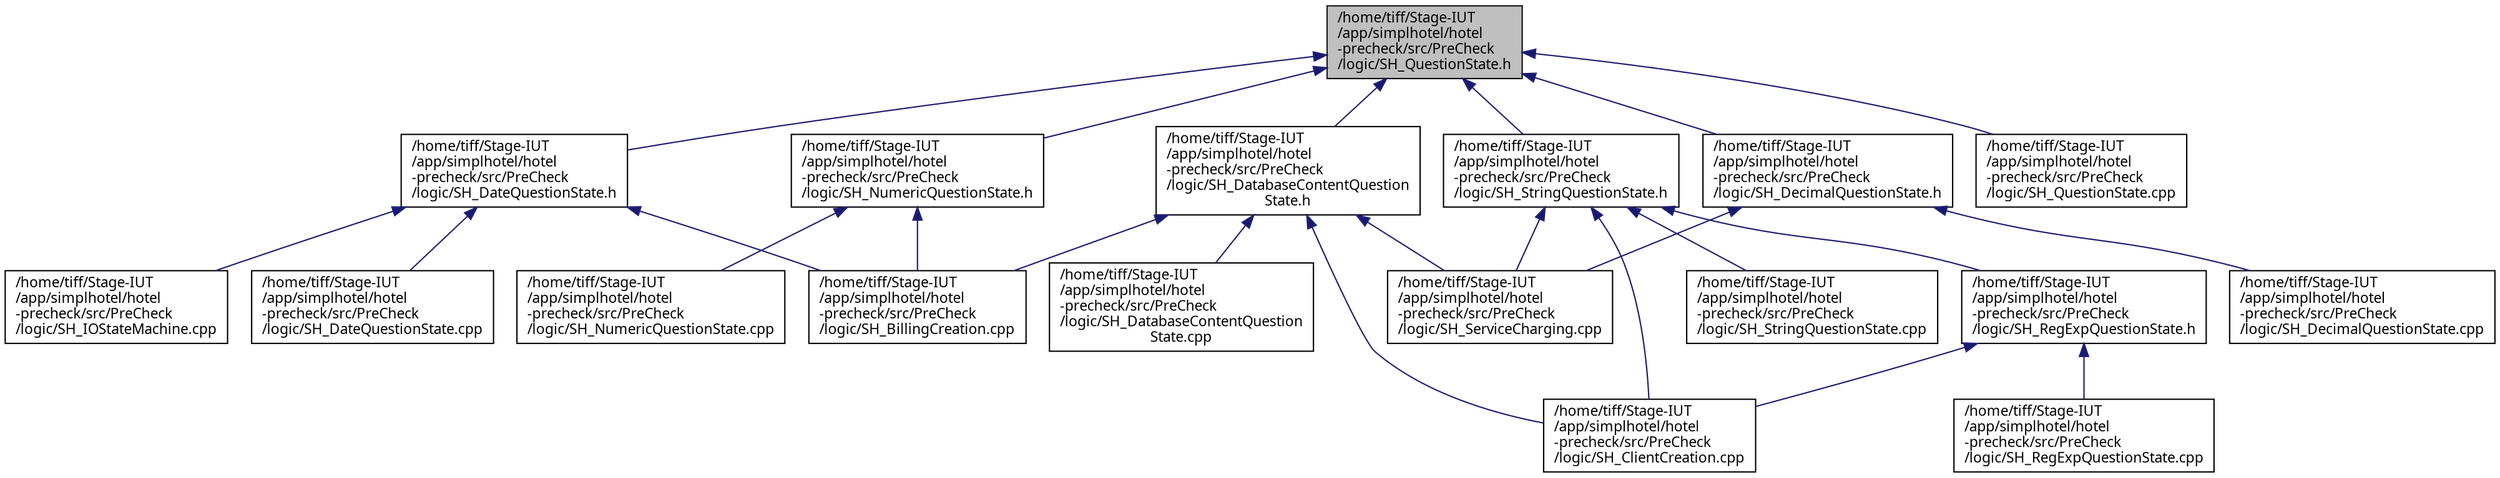digraph "/home/tiff/Stage-IUT/app/simplhotel/hotel-precheck/src/PreCheck/logic/SH_QuestionState.h"
{
 // INTERACTIVE_SVG=YES
  bgcolor="transparent";
  edge [fontname="Verdana",fontsize="11",labelfontname="Verdana",labelfontsize="11"];
  node [fontname="Verdana",fontsize="11",shape=record];
  Node1 [label="/home/tiff/Stage-IUT\l/app/simplhotel/hotel\l-precheck/src/PreCheck\l/logic/SH_QuestionState.h",height=0.2,width=0.4,color="black", fillcolor="grey75", style="filled" fontcolor="black"];
  Node1 -> Node2 [dir="back",color="midnightblue",fontsize="11",style="solid",fontname="Verdana"];
  Node2 [label="/home/tiff/Stage-IUT\l/app/simplhotel/hotel\l-precheck/src/PreCheck\l/logic/SH_NumericQuestionState.h",height=0.2,width=0.4,color="black",URL="$SH__NumericQuestionState_8h.html"];
  Node2 -> Node3 [dir="back",color="midnightblue",fontsize="11",style="solid",fontname="Verdana"];
  Node3 [label="/home/tiff/Stage-IUT\l/app/simplhotel/hotel\l-precheck/src/PreCheck\l/logic/SH_BillingCreation.cpp",height=0.2,width=0.4,color="black",URL="$SH__BillingCreation_8cpp.html"];
  Node2 -> Node4 [dir="back",color="midnightblue",fontsize="11",style="solid",fontname="Verdana"];
  Node4 [label="/home/tiff/Stage-IUT\l/app/simplhotel/hotel\l-precheck/src/PreCheck\l/logic/SH_NumericQuestionState.cpp",height=0.2,width=0.4,color="black",URL="$SH__NumericQuestionState_8cpp.html"];
  Node1 -> Node5 [dir="back",color="midnightblue",fontsize="11",style="solid",fontname="Verdana"];
  Node5 [label="/home/tiff/Stage-IUT\l/app/simplhotel/hotel\l-precheck/src/PreCheck\l/logic/SH_DateQuestionState.h",height=0.2,width=0.4,color="black",URL="$SH__DateQuestionState_8h.html"];
  Node5 -> Node3 [dir="back",color="midnightblue",fontsize="11",style="solid",fontname="Verdana"];
  Node5 -> Node6 [dir="back",color="midnightblue",fontsize="11",style="solid",fontname="Verdana"];
  Node6 [label="/home/tiff/Stage-IUT\l/app/simplhotel/hotel\l-precheck/src/PreCheck\l/logic/SH_DateQuestionState.cpp",height=0.2,width=0.4,color="black",URL="$SH__DateQuestionState_8cpp.html"];
  Node5 -> Node7 [dir="back",color="midnightblue",fontsize="11",style="solid",fontname="Verdana"];
  Node7 [label="/home/tiff/Stage-IUT\l/app/simplhotel/hotel\l-precheck/src/PreCheck\l/logic/SH_IOStateMachine.cpp",height=0.2,width=0.4,color="black",URL="$SH__IOStateMachine_8cpp.html"];
  Node1 -> Node8 [dir="back",color="midnightblue",fontsize="11",style="solid",fontname="Verdana"];
  Node8 [label="/home/tiff/Stage-IUT\l/app/simplhotel/hotel\l-precheck/src/PreCheck\l/logic/SH_DatabaseContentQuestion\lState.h",height=0.2,width=0.4,color="black",URL="$SH__DatabaseContentQuestionState_8h.html"];
  Node8 -> Node3 [dir="back",color="midnightblue",fontsize="11",style="solid",fontname="Verdana"];
  Node8 -> Node9 [dir="back",color="midnightblue",fontsize="11",style="solid",fontname="Verdana"];
  Node9 [label="/home/tiff/Stage-IUT\l/app/simplhotel/hotel\l-precheck/src/PreCheck\l/logic/SH_ClientCreation.cpp",height=0.2,width=0.4,color="black",URL="$SH__ClientCreation_8cpp.html"];
  Node8 -> Node10 [dir="back",color="midnightblue",fontsize="11",style="solid",fontname="Verdana"];
  Node10 [label="/home/tiff/Stage-IUT\l/app/simplhotel/hotel\l-precheck/src/PreCheck\l/logic/SH_DatabaseContentQuestion\lState.cpp",height=0.2,width=0.4,color="black",URL="$SH__DatabaseContentQuestionState_8cpp.html"];
  Node8 -> Node11 [dir="back",color="midnightblue",fontsize="11",style="solid",fontname="Verdana"];
  Node11 [label="/home/tiff/Stage-IUT\l/app/simplhotel/hotel\l-precheck/src/PreCheck\l/logic/SH_ServiceCharging.cpp",height=0.2,width=0.4,color="black",URL="$SH__ServiceCharging_8cpp.html"];
  Node1 -> Node12 [dir="back",color="midnightblue",fontsize="11",style="solid",fontname="Verdana"];
  Node12 [label="/home/tiff/Stage-IUT\l/app/simplhotel/hotel\l-precheck/src/PreCheck\l/logic/SH_StringQuestionState.h",height=0.2,width=0.4,color="black",URL="$SH__StringQuestionState_8h.html"];
  Node12 -> Node9 [dir="back",color="midnightblue",fontsize="11",style="solid",fontname="Verdana"];
  Node12 -> Node13 [dir="back",color="midnightblue",fontsize="11",style="solid",fontname="Verdana"];
  Node13 [label="/home/tiff/Stage-IUT\l/app/simplhotel/hotel\l-precheck/src/PreCheck\l/logic/SH_RegExpQuestionState.h",height=0.2,width=0.4,color="black",URL="$SH__RegExpQuestionState_8h.html"];
  Node13 -> Node9 [dir="back",color="midnightblue",fontsize="11",style="solid",fontname="Verdana"];
  Node13 -> Node14 [dir="back",color="midnightblue",fontsize="11",style="solid",fontname="Verdana"];
  Node14 [label="/home/tiff/Stage-IUT\l/app/simplhotel/hotel\l-precheck/src/PreCheck\l/logic/SH_RegExpQuestionState.cpp",height=0.2,width=0.4,color="black",URL="$SH__RegExpQuestionState_8cpp.html"];
  Node12 -> Node11 [dir="back",color="midnightblue",fontsize="11",style="solid",fontname="Verdana"];
  Node12 -> Node15 [dir="back",color="midnightblue",fontsize="11",style="solid",fontname="Verdana"];
  Node15 [label="/home/tiff/Stage-IUT\l/app/simplhotel/hotel\l-precheck/src/PreCheck\l/logic/SH_StringQuestionState.cpp",height=0.2,width=0.4,color="black",URL="$SH__StringQuestionState_8cpp.html"];
  Node1 -> Node16 [dir="back",color="midnightblue",fontsize="11",style="solid",fontname="Verdana"];
  Node16 [label="/home/tiff/Stage-IUT\l/app/simplhotel/hotel\l-precheck/src/PreCheck\l/logic/SH_DecimalQuestionState.h",height=0.2,width=0.4,color="black",URL="$SH__DecimalQuestionState_8h.html"];
  Node16 -> Node17 [dir="back",color="midnightblue",fontsize="11",style="solid",fontname="Verdana"];
  Node17 [label="/home/tiff/Stage-IUT\l/app/simplhotel/hotel\l-precheck/src/PreCheck\l/logic/SH_DecimalQuestionState.cpp",height=0.2,width=0.4,color="black",URL="$SH__DecimalQuestionState_8cpp.html"];
  Node16 -> Node11 [dir="back",color="midnightblue",fontsize="11",style="solid",fontname="Verdana"];
  Node1 -> Node18 [dir="back",color="midnightblue",fontsize="11",style="solid",fontname="Verdana"];
  Node18 [label="/home/tiff/Stage-IUT\l/app/simplhotel/hotel\l-precheck/src/PreCheck\l/logic/SH_QuestionState.cpp",height=0.2,width=0.4,color="black",URL="$SH__QuestionState_8cpp.html"];
}
